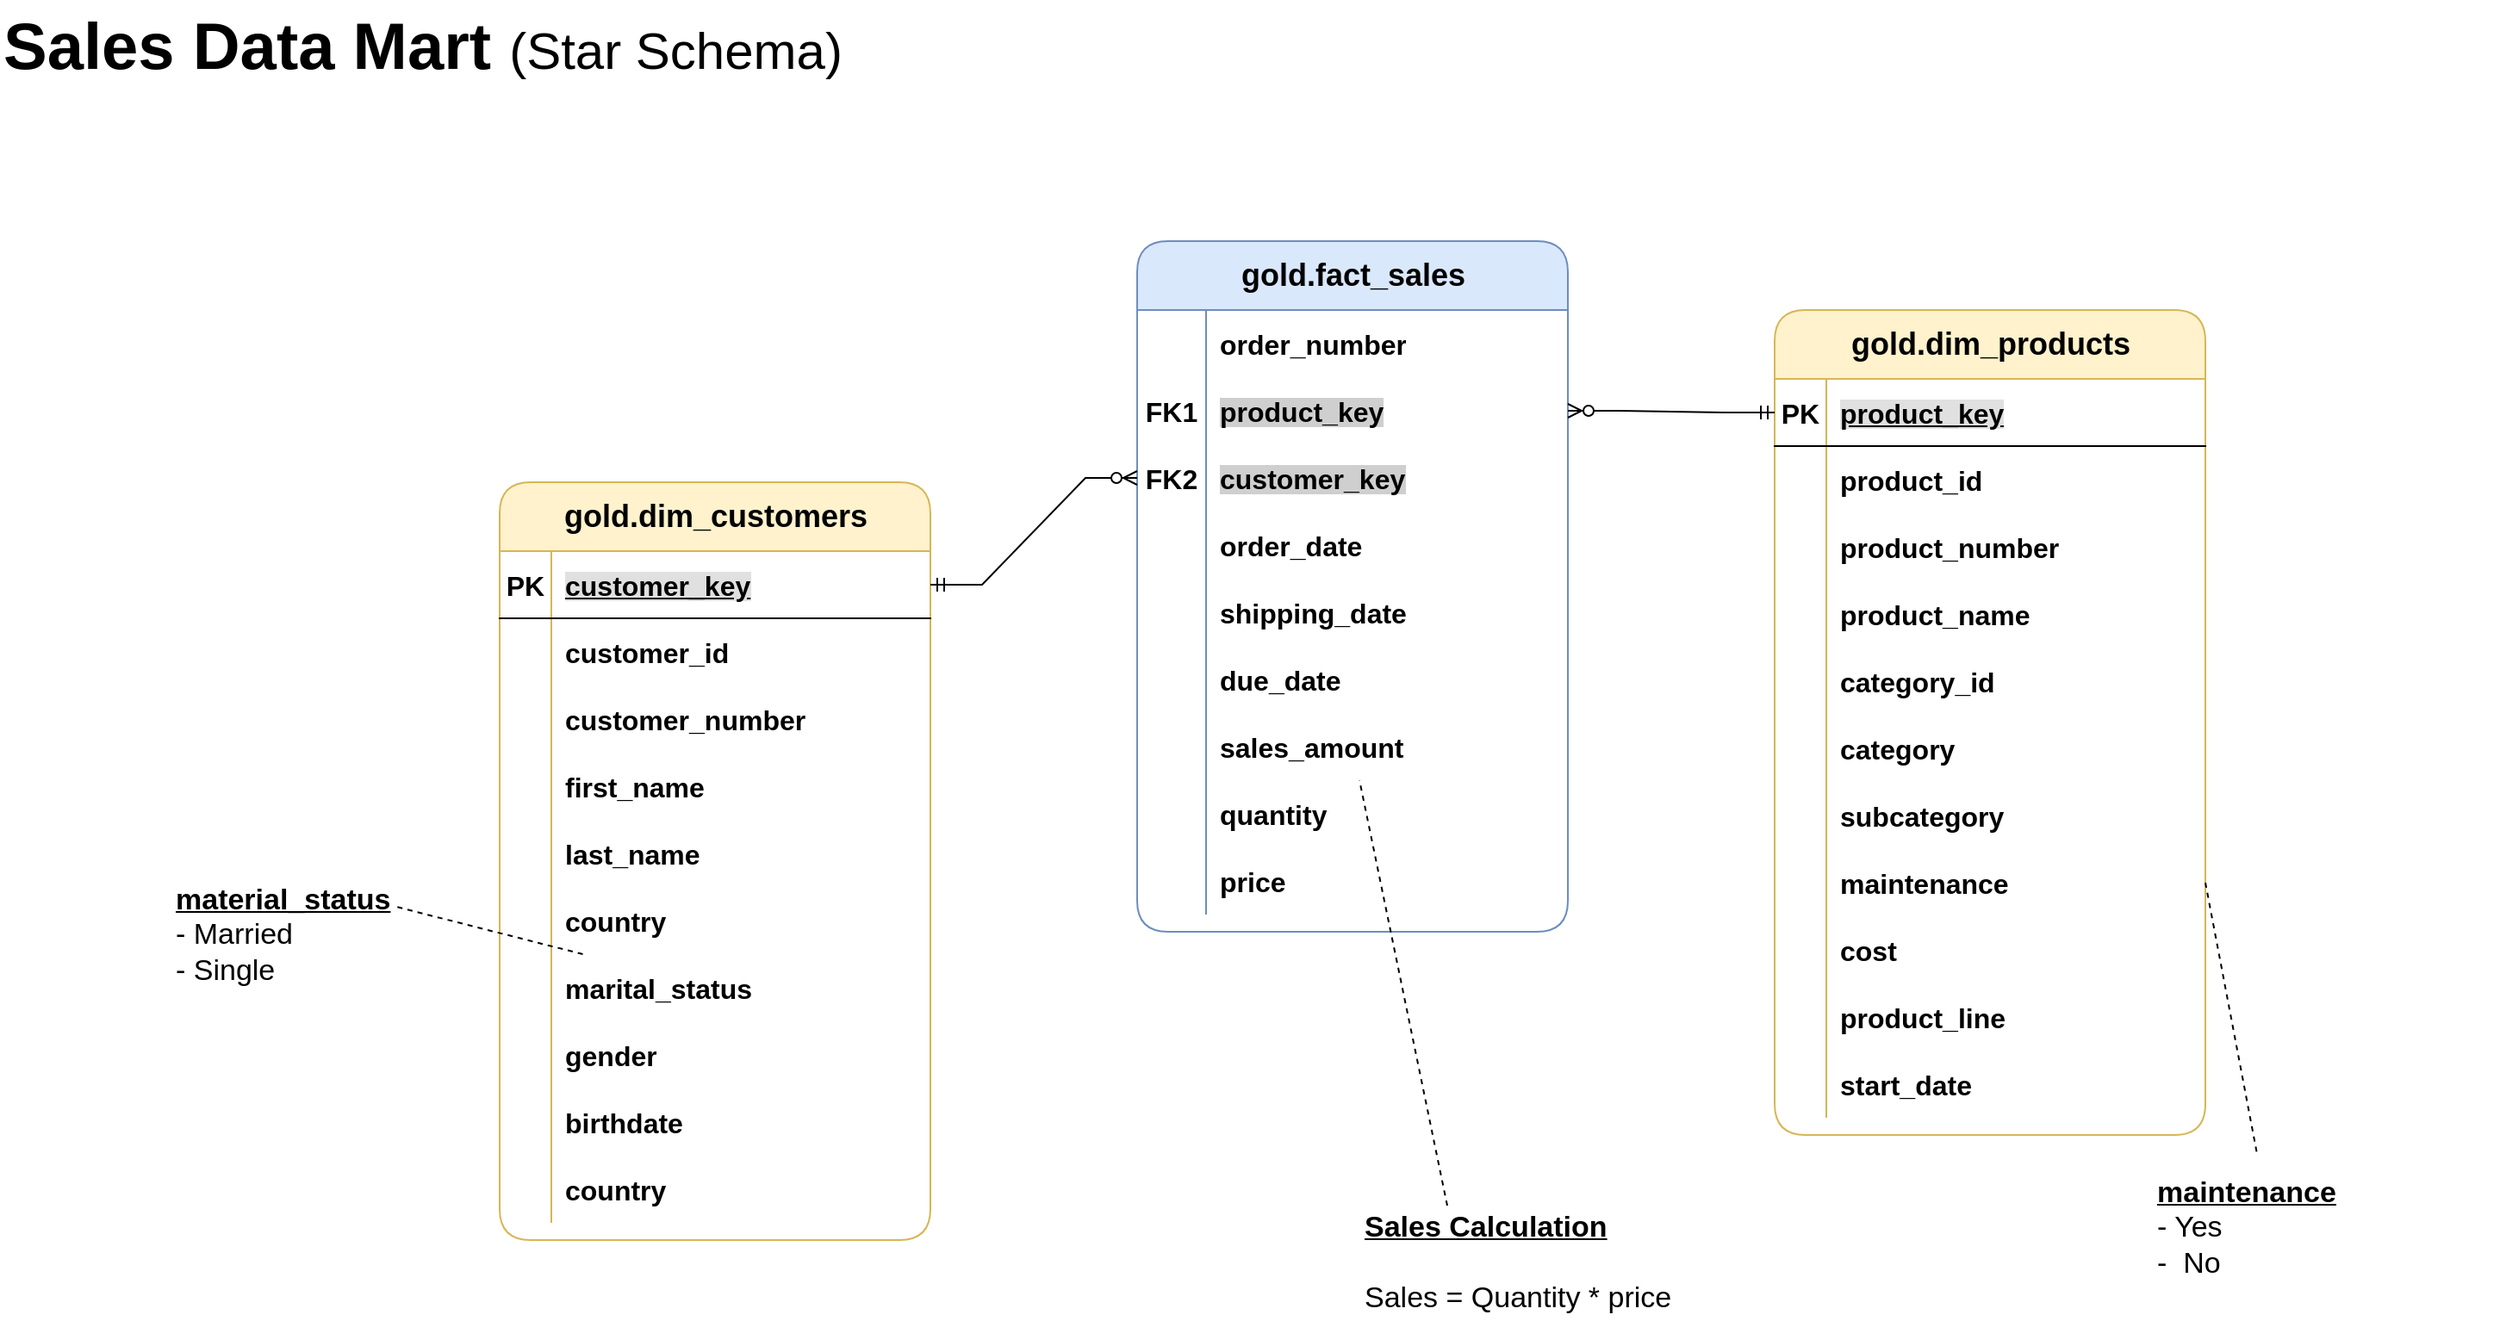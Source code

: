 <mxfile version="26.0.16">
  <diagram name="Sales Data Mart " id="hLIjLHAYCb3o381HsihC">
    <mxGraphModel dx="2049" dy="2394" grid="1" gridSize="10" guides="1" tooltips="1" connect="1" arrows="1" fold="1" page="1" pageScale="1" pageWidth="1920" pageHeight="1200" math="0" shadow="0">
      <root>
        <mxCell id="3UP7FawPSVQ9M-GqKKiO-0" />
        <mxCell id="3UP7FawPSVQ9M-GqKKiO-1" parent="3UP7FawPSVQ9M-GqKKiO-0" />
        <mxCell id="3UP7FawPSVQ9M-GqKKiO-40" value="&lt;font style=&quot;&quot;&gt;&lt;b style=&quot;font-size: 38px;&quot;&gt;Sales Data Mart &lt;/b&gt;&lt;font style=&quot;font-size: 30px;&quot;&gt;(Star Schema)&lt;/font&gt;&lt;br style=&quot;font-size: 38px;&quot;&gt;&lt;/font&gt;" style="text;html=1;strokeColor=none;fillColor=none;align=left;verticalAlign=middle;whiteSpace=wrap;rounded=1;fontSize=38;fontFamily=Helvetica;" parent="3UP7FawPSVQ9M-GqKKiO-1" vertex="1">
          <mxGeometry x="40" y="-1170" width="610" height="54" as="geometry" />
        </mxCell>
        <mxCell id="R6O-aEDRoKmDsrgJR9yp-0" value="&lt;font style=&quot;font-size: 18px;&quot;&gt;gold.dim_customers&lt;/font&gt;" style="shape=table;startSize=40;container=1;collapsible=1;childLayout=tableLayout;fixedRows=1;rowLines=0;fontStyle=1;align=center;resizeLast=1;html=1;rounded=1;fillColor=#fff2cc;strokeColor=#d6b656;" parent="3UP7FawPSVQ9M-GqKKiO-1" vertex="1">
          <mxGeometry x="330" y="-890" width="250" height="440" as="geometry" />
        </mxCell>
        <mxCell id="R6O-aEDRoKmDsrgJR9yp-1" value="" style="shape=tableRow;horizontal=0;startSize=0;swimlaneHead=0;swimlaneBody=0;fillColor=none;collapsible=0;dropTarget=0;points=[[0,0.5],[1,0.5]];portConstraint=eastwest;top=0;left=0;right=0;bottom=1;rounded=1;fontStyle=1;fontSize=16;" parent="R6O-aEDRoKmDsrgJR9yp-0" vertex="1">
          <mxGeometry y="40" width="250" height="39" as="geometry" />
        </mxCell>
        <mxCell id="R6O-aEDRoKmDsrgJR9yp-2" value="PK" style="shape=partialRectangle;connectable=0;fillColor=none;top=0;left=0;bottom=0;right=0;fontStyle=1;overflow=hidden;whiteSpace=wrap;html=1;rounded=1;fontSize=16;" parent="R6O-aEDRoKmDsrgJR9yp-1" vertex="1">
          <mxGeometry width="30" height="39" as="geometry">
            <mxRectangle width="30" height="39" as="alternateBounds" />
          </mxGeometry>
        </mxCell>
        <mxCell id="R6O-aEDRoKmDsrgJR9yp-3" value="&lt;span style=&quot;background-color: rgb(224, 224, 224);&quot;&gt;customer_key&lt;/span&gt;" style="shape=partialRectangle;connectable=0;fillColor=none;top=0;left=0;bottom=0;right=0;align=left;spacingLeft=6;fontStyle=5;overflow=hidden;whiteSpace=wrap;html=1;rounded=1;fontSize=16;" parent="R6O-aEDRoKmDsrgJR9yp-1" vertex="1">
          <mxGeometry x="30" width="220" height="39" as="geometry">
            <mxRectangle width="220" height="39" as="alternateBounds" />
          </mxGeometry>
        </mxCell>
        <mxCell id="R6O-aEDRoKmDsrgJR9yp-4" value="" style="shape=tableRow;horizontal=0;startSize=0;swimlaneHead=0;swimlaneBody=0;fillColor=none;collapsible=0;dropTarget=0;points=[[0,0.5],[1,0.5]];portConstraint=eastwest;top=0;left=0;right=0;bottom=0;rounded=1;fontStyle=1;fontSize=16;" parent="R6O-aEDRoKmDsrgJR9yp-0" vertex="1">
          <mxGeometry y="79" width="250" height="39" as="geometry" />
        </mxCell>
        <mxCell id="R6O-aEDRoKmDsrgJR9yp-5" value="" style="shape=partialRectangle;connectable=0;fillColor=none;top=0;left=0;bottom=0;right=0;editable=1;overflow=hidden;whiteSpace=wrap;html=1;rounded=1;fontStyle=1;fontSize=16;" parent="R6O-aEDRoKmDsrgJR9yp-4" vertex="1">
          <mxGeometry width="30" height="39" as="geometry">
            <mxRectangle width="30" height="39" as="alternateBounds" />
          </mxGeometry>
        </mxCell>
        <mxCell id="R6O-aEDRoKmDsrgJR9yp-6" value="customer_id" style="shape=partialRectangle;connectable=0;fillColor=none;top=0;left=0;bottom=0;right=0;align=left;spacingLeft=6;overflow=hidden;whiteSpace=wrap;html=1;rounded=1;fontStyle=1;fontSize=16;" parent="R6O-aEDRoKmDsrgJR9yp-4" vertex="1">
          <mxGeometry x="30" width="220" height="39" as="geometry">
            <mxRectangle width="220" height="39" as="alternateBounds" />
          </mxGeometry>
        </mxCell>
        <mxCell id="R6O-aEDRoKmDsrgJR9yp-7" value="" style="shape=tableRow;horizontal=0;startSize=0;swimlaneHead=0;swimlaneBody=0;fillColor=none;collapsible=0;dropTarget=0;points=[[0,0.5],[1,0.5]];portConstraint=eastwest;top=0;left=0;right=0;bottom=0;rounded=1;fontStyle=1;fontSize=16;" parent="R6O-aEDRoKmDsrgJR9yp-0" vertex="1">
          <mxGeometry y="118" width="250" height="39" as="geometry" />
        </mxCell>
        <mxCell id="R6O-aEDRoKmDsrgJR9yp-8" value="" style="shape=partialRectangle;connectable=0;fillColor=none;top=0;left=0;bottom=0;right=0;editable=1;overflow=hidden;whiteSpace=wrap;html=1;rounded=1;fontStyle=1;fontSize=16;" parent="R6O-aEDRoKmDsrgJR9yp-7" vertex="1">
          <mxGeometry width="30" height="39" as="geometry">
            <mxRectangle width="30" height="39" as="alternateBounds" />
          </mxGeometry>
        </mxCell>
        <mxCell id="R6O-aEDRoKmDsrgJR9yp-9" value="customer_number" style="shape=partialRectangle;connectable=0;fillColor=none;top=0;left=0;bottom=0;right=0;align=left;spacingLeft=6;overflow=hidden;whiteSpace=wrap;html=1;rounded=1;fontStyle=1;fontSize=16;" parent="R6O-aEDRoKmDsrgJR9yp-7" vertex="1">
          <mxGeometry x="30" width="220" height="39" as="geometry">
            <mxRectangle width="220" height="39" as="alternateBounds" />
          </mxGeometry>
        </mxCell>
        <mxCell id="R6O-aEDRoKmDsrgJR9yp-10" value="" style="shape=tableRow;horizontal=0;startSize=0;swimlaneHead=0;swimlaneBody=0;fillColor=none;collapsible=0;dropTarget=0;points=[[0,0.5],[1,0.5]];portConstraint=eastwest;top=0;left=0;right=0;bottom=0;rounded=1;fontStyle=1;fontSize=16;" parent="R6O-aEDRoKmDsrgJR9yp-0" vertex="1">
          <mxGeometry y="157" width="250" height="39" as="geometry" />
        </mxCell>
        <mxCell id="R6O-aEDRoKmDsrgJR9yp-11" value="" style="shape=partialRectangle;connectable=0;fillColor=none;top=0;left=0;bottom=0;right=0;editable=1;overflow=hidden;whiteSpace=wrap;html=1;rounded=1;fontStyle=1;fontSize=16;" parent="R6O-aEDRoKmDsrgJR9yp-10" vertex="1">
          <mxGeometry width="30" height="39" as="geometry">
            <mxRectangle width="30" height="39" as="alternateBounds" />
          </mxGeometry>
        </mxCell>
        <mxCell id="R6O-aEDRoKmDsrgJR9yp-12" value="first_name" style="shape=partialRectangle;connectable=0;fillColor=none;top=0;left=0;bottom=0;right=0;align=left;spacingLeft=6;overflow=hidden;whiteSpace=wrap;html=1;rounded=1;fontStyle=1;fontSize=16;" parent="R6O-aEDRoKmDsrgJR9yp-10" vertex="1">
          <mxGeometry x="30" width="220" height="39" as="geometry">
            <mxRectangle width="220" height="39" as="alternateBounds" />
          </mxGeometry>
        </mxCell>
        <mxCell id="R6O-aEDRoKmDsrgJR9yp-13" value="" style="shape=tableRow;horizontal=0;startSize=0;swimlaneHead=0;swimlaneBody=0;fillColor=none;collapsible=0;dropTarget=0;points=[[0,0.5],[1,0.5]];portConstraint=eastwest;top=0;left=0;right=0;bottom=0;rounded=1;fontStyle=1;fontSize=16;" parent="R6O-aEDRoKmDsrgJR9yp-0" vertex="1">
          <mxGeometry y="196" width="250" height="39" as="geometry" />
        </mxCell>
        <mxCell id="R6O-aEDRoKmDsrgJR9yp-14" value="" style="shape=partialRectangle;connectable=0;fillColor=none;top=0;left=0;bottom=0;right=0;editable=1;overflow=hidden;whiteSpace=wrap;html=1;rounded=1;fontStyle=1;fontSize=16;" parent="R6O-aEDRoKmDsrgJR9yp-13" vertex="1">
          <mxGeometry width="30" height="39" as="geometry">
            <mxRectangle width="30" height="39" as="alternateBounds" />
          </mxGeometry>
        </mxCell>
        <mxCell id="R6O-aEDRoKmDsrgJR9yp-15" value="last_name" style="shape=partialRectangle;connectable=0;fillColor=none;top=0;left=0;bottom=0;right=0;align=left;spacingLeft=6;overflow=hidden;whiteSpace=wrap;html=1;rounded=1;fontStyle=1;fontSize=16;" parent="R6O-aEDRoKmDsrgJR9yp-13" vertex="1">
          <mxGeometry x="30" width="220" height="39" as="geometry">
            <mxRectangle width="220" height="39" as="alternateBounds" />
          </mxGeometry>
        </mxCell>
        <mxCell id="R6O-aEDRoKmDsrgJR9yp-19" value="" style="shape=tableRow;horizontal=0;startSize=0;swimlaneHead=0;swimlaneBody=0;fillColor=none;collapsible=0;dropTarget=0;points=[[0,0.5],[1,0.5]];portConstraint=eastwest;top=0;left=0;right=0;bottom=0;rounded=1;fontStyle=1;fontSize=16;" parent="R6O-aEDRoKmDsrgJR9yp-0" vertex="1">
          <mxGeometry y="235" width="250" height="39" as="geometry" />
        </mxCell>
        <mxCell id="R6O-aEDRoKmDsrgJR9yp-20" value="" style="shape=partialRectangle;connectable=0;fillColor=none;top=0;left=0;bottom=0;right=0;editable=1;overflow=hidden;whiteSpace=wrap;html=1;rounded=1;fontStyle=1;fontSize=16;" parent="R6O-aEDRoKmDsrgJR9yp-19" vertex="1">
          <mxGeometry width="30" height="39" as="geometry">
            <mxRectangle width="30" height="39" as="alternateBounds" />
          </mxGeometry>
        </mxCell>
        <mxCell id="R6O-aEDRoKmDsrgJR9yp-21" value="country" style="shape=partialRectangle;connectable=0;fillColor=none;top=0;left=0;bottom=0;right=0;align=left;spacingLeft=6;overflow=hidden;whiteSpace=wrap;html=1;rounded=1;fontStyle=1;fontSize=16;" parent="R6O-aEDRoKmDsrgJR9yp-19" vertex="1">
          <mxGeometry x="30" width="220" height="39" as="geometry">
            <mxRectangle width="220" height="39" as="alternateBounds" />
          </mxGeometry>
        </mxCell>
        <mxCell id="R6O-aEDRoKmDsrgJR9yp-22" value="" style="shape=tableRow;horizontal=0;startSize=0;swimlaneHead=0;swimlaneBody=0;fillColor=none;collapsible=0;dropTarget=0;points=[[0,0.5],[1,0.5]];portConstraint=eastwest;top=0;left=0;right=0;bottom=0;rounded=1;fontStyle=1;fontSize=16;" parent="R6O-aEDRoKmDsrgJR9yp-0" vertex="1">
          <mxGeometry y="274" width="250" height="39" as="geometry" />
        </mxCell>
        <mxCell id="R6O-aEDRoKmDsrgJR9yp-23" value="" style="shape=partialRectangle;connectable=0;fillColor=none;top=0;left=0;bottom=0;right=0;editable=1;overflow=hidden;whiteSpace=wrap;html=1;rounded=1;fontStyle=1;fontSize=16;" parent="R6O-aEDRoKmDsrgJR9yp-22" vertex="1">
          <mxGeometry width="30" height="39" as="geometry">
            <mxRectangle width="30" height="39" as="alternateBounds" />
          </mxGeometry>
        </mxCell>
        <mxCell id="R6O-aEDRoKmDsrgJR9yp-24" value="marital_status" style="shape=partialRectangle;connectable=0;fillColor=none;top=0;left=0;bottom=0;right=0;align=left;spacingLeft=6;overflow=hidden;whiteSpace=wrap;html=1;rounded=1;fontStyle=1;fontSize=16;" parent="R6O-aEDRoKmDsrgJR9yp-22" vertex="1">
          <mxGeometry x="30" width="220" height="39" as="geometry">
            <mxRectangle width="220" height="39" as="alternateBounds" />
          </mxGeometry>
        </mxCell>
        <mxCell id="R6O-aEDRoKmDsrgJR9yp-25" value="" style="shape=tableRow;horizontal=0;startSize=0;swimlaneHead=0;swimlaneBody=0;fillColor=none;collapsible=0;dropTarget=0;points=[[0,0.5],[1,0.5]];portConstraint=eastwest;top=0;left=0;right=0;bottom=0;rounded=1;fontStyle=1;fontSize=16;" parent="R6O-aEDRoKmDsrgJR9yp-0" vertex="1">
          <mxGeometry y="313" width="250" height="39" as="geometry" />
        </mxCell>
        <mxCell id="R6O-aEDRoKmDsrgJR9yp-26" value="" style="shape=partialRectangle;connectable=0;fillColor=none;top=0;left=0;bottom=0;right=0;editable=1;overflow=hidden;whiteSpace=wrap;html=1;rounded=1;fontStyle=1;fontSize=16;" parent="R6O-aEDRoKmDsrgJR9yp-25" vertex="1">
          <mxGeometry width="30" height="39" as="geometry">
            <mxRectangle width="30" height="39" as="alternateBounds" />
          </mxGeometry>
        </mxCell>
        <mxCell id="R6O-aEDRoKmDsrgJR9yp-27" value="gender" style="shape=partialRectangle;connectable=0;fillColor=none;top=0;left=0;bottom=0;right=0;align=left;spacingLeft=6;overflow=hidden;whiteSpace=wrap;html=1;rounded=1;fontStyle=1;fontSize=16;" parent="R6O-aEDRoKmDsrgJR9yp-25" vertex="1">
          <mxGeometry x="30" width="220" height="39" as="geometry">
            <mxRectangle width="220" height="39" as="alternateBounds" />
          </mxGeometry>
        </mxCell>
        <mxCell id="R6O-aEDRoKmDsrgJR9yp-28" value="" style="shape=tableRow;horizontal=0;startSize=0;swimlaneHead=0;swimlaneBody=0;fillColor=none;collapsible=0;dropTarget=0;points=[[0,0.5],[1,0.5]];portConstraint=eastwest;top=0;left=0;right=0;bottom=0;rounded=1;fontStyle=1;fontSize=16;" parent="R6O-aEDRoKmDsrgJR9yp-0" vertex="1">
          <mxGeometry y="352" width="250" height="39" as="geometry" />
        </mxCell>
        <mxCell id="R6O-aEDRoKmDsrgJR9yp-29" value="" style="shape=partialRectangle;connectable=0;fillColor=none;top=0;left=0;bottom=0;right=0;editable=1;overflow=hidden;whiteSpace=wrap;html=1;rounded=1;fontStyle=1;fontSize=16;" parent="R6O-aEDRoKmDsrgJR9yp-28" vertex="1">
          <mxGeometry width="30" height="39" as="geometry">
            <mxRectangle width="30" height="39" as="alternateBounds" />
          </mxGeometry>
        </mxCell>
        <mxCell id="R6O-aEDRoKmDsrgJR9yp-30" value="birthdate" style="shape=partialRectangle;connectable=0;fillColor=none;top=0;left=0;bottom=0;right=0;align=left;spacingLeft=6;overflow=hidden;whiteSpace=wrap;html=1;rounded=1;fontStyle=1;fontSize=16;" parent="R6O-aEDRoKmDsrgJR9yp-28" vertex="1">
          <mxGeometry x="30" width="220" height="39" as="geometry">
            <mxRectangle width="220" height="39" as="alternateBounds" />
          </mxGeometry>
        </mxCell>
        <mxCell id="R6O-aEDRoKmDsrgJR9yp-59" value="" style="shape=tableRow;horizontal=0;startSize=0;swimlaneHead=0;swimlaneBody=0;fillColor=none;collapsible=0;dropTarget=0;points=[[0,0.5],[1,0.5]];portConstraint=eastwest;top=0;left=0;right=0;bottom=0;rounded=1;fontStyle=1;fontSize=16;" parent="R6O-aEDRoKmDsrgJR9yp-0" vertex="1">
          <mxGeometry y="391" width="250" height="39" as="geometry" />
        </mxCell>
        <mxCell id="R6O-aEDRoKmDsrgJR9yp-60" value="" style="shape=partialRectangle;connectable=0;fillColor=none;top=0;left=0;bottom=0;right=0;editable=1;overflow=hidden;whiteSpace=wrap;html=1;rounded=1;fontStyle=1;fontSize=16;" parent="R6O-aEDRoKmDsrgJR9yp-59" vertex="1">
          <mxGeometry width="30" height="39" as="geometry">
            <mxRectangle width="30" height="39" as="alternateBounds" />
          </mxGeometry>
        </mxCell>
        <mxCell id="R6O-aEDRoKmDsrgJR9yp-61" value="country" style="shape=partialRectangle;connectable=0;fillColor=none;top=0;left=0;bottom=0;right=0;align=left;spacingLeft=6;overflow=hidden;whiteSpace=wrap;html=1;rounded=1;fontStyle=1;fontSize=16;" parent="R6O-aEDRoKmDsrgJR9yp-59" vertex="1">
          <mxGeometry x="30" width="220" height="39" as="geometry">
            <mxRectangle width="220" height="39" as="alternateBounds" />
          </mxGeometry>
        </mxCell>
        <mxCell id="R6O-aEDRoKmDsrgJR9yp-31" value="&lt;font style=&quot;font-size: 18px;&quot;&gt;gold.dim_products&lt;/font&gt;" style="shape=table;startSize=40;container=1;collapsible=1;childLayout=tableLayout;fixedRows=1;rowLines=0;fontStyle=1;align=center;resizeLast=1;html=1;rounded=1;fillColor=#fff2cc;strokeColor=#d6b656;" parent="3UP7FawPSVQ9M-GqKKiO-1" vertex="1">
          <mxGeometry x="1070" y="-990" width="250" height="479" as="geometry" />
        </mxCell>
        <mxCell id="R6O-aEDRoKmDsrgJR9yp-32" value="" style="shape=tableRow;horizontal=0;startSize=0;swimlaneHead=0;swimlaneBody=0;fillColor=none;collapsible=0;dropTarget=0;points=[[0,0.5],[1,0.5]];portConstraint=eastwest;top=0;left=0;right=0;bottom=1;rounded=1;fontStyle=1;fontSize=16;" parent="R6O-aEDRoKmDsrgJR9yp-31" vertex="1">
          <mxGeometry y="40" width="250" height="39" as="geometry" />
        </mxCell>
        <mxCell id="R6O-aEDRoKmDsrgJR9yp-33" value="PK" style="shape=partialRectangle;connectable=0;fillColor=none;top=0;left=0;bottom=0;right=0;fontStyle=1;overflow=hidden;whiteSpace=wrap;html=1;rounded=1;fontSize=16;" parent="R6O-aEDRoKmDsrgJR9yp-32" vertex="1">
          <mxGeometry width="30" height="39" as="geometry">
            <mxRectangle width="30" height="39" as="alternateBounds" />
          </mxGeometry>
        </mxCell>
        <mxCell id="R6O-aEDRoKmDsrgJR9yp-34" value="&lt;span style=&quot;background-color: rgb(224, 224, 224);&quot;&gt;product_key&lt;/span&gt;" style="shape=partialRectangle;connectable=0;fillColor=none;top=0;left=0;bottom=0;right=0;align=left;spacingLeft=6;fontStyle=5;overflow=hidden;whiteSpace=wrap;html=1;rounded=1;fontSize=16;" parent="R6O-aEDRoKmDsrgJR9yp-32" vertex="1">
          <mxGeometry x="30" width="220" height="39" as="geometry">
            <mxRectangle width="220" height="39" as="alternateBounds" />
          </mxGeometry>
        </mxCell>
        <mxCell id="R6O-aEDRoKmDsrgJR9yp-35" value="" style="shape=tableRow;horizontal=0;startSize=0;swimlaneHead=0;swimlaneBody=0;fillColor=none;collapsible=0;dropTarget=0;points=[[0,0.5],[1,0.5]];portConstraint=eastwest;top=0;left=0;right=0;bottom=0;rounded=1;fontStyle=1;fontSize=16;" parent="R6O-aEDRoKmDsrgJR9yp-31" vertex="1">
          <mxGeometry y="79" width="250" height="39" as="geometry" />
        </mxCell>
        <mxCell id="R6O-aEDRoKmDsrgJR9yp-36" value="" style="shape=partialRectangle;connectable=0;fillColor=none;top=0;left=0;bottom=0;right=0;editable=1;overflow=hidden;whiteSpace=wrap;html=1;rounded=1;fontStyle=1;fontSize=16;" parent="R6O-aEDRoKmDsrgJR9yp-35" vertex="1">
          <mxGeometry width="30" height="39" as="geometry">
            <mxRectangle width="30" height="39" as="alternateBounds" />
          </mxGeometry>
        </mxCell>
        <mxCell id="R6O-aEDRoKmDsrgJR9yp-37" value="product_id" style="shape=partialRectangle;connectable=0;fillColor=none;top=0;left=0;bottom=0;right=0;align=left;spacingLeft=6;overflow=hidden;whiteSpace=wrap;html=1;rounded=1;fontStyle=1;fontSize=16;" parent="R6O-aEDRoKmDsrgJR9yp-35" vertex="1">
          <mxGeometry x="30" width="220" height="39" as="geometry">
            <mxRectangle width="220" height="39" as="alternateBounds" />
          </mxGeometry>
        </mxCell>
        <mxCell id="R6O-aEDRoKmDsrgJR9yp-38" value="" style="shape=tableRow;horizontal=0;startSize=0;swimlaneHead=0;swimlaneBody=0;fillColor=none;collapsible=0;dropTarget=0;points=[[0,0.5],[1,0.5]];portConstraint=eastwest;top=0;left=0;right=0;bottom=0;rounded=1;fontStyle=1;fontSize=16;" parent="R6O-aEDRoKmDsrgJR9yp-31" vertex="1">
          <mxGeometry y="118" width="250" height="39" as="geometry" />
        </mxCell>
        <mxCell id="R6O-aEDRoKmDsrgJR9yp-39" value="" style="shape=partialRectangle;connectable=0;fillColor=none;top=0;left=0;bottom=0;right=0;editable=1;overflow=hidden;whiteSpace=wrap;html=1;rounded=1;fontStyle=1;fontSize=16;" parent="R6O-aEDRoKmDsrgJR9yp-38" vertex="1">
          <mxGeometry width="30" height="39" as="geometry">
            <mxRectangle width="30" height="39" as="alternateBounds" />
          </mxGeometry>
        </mxCell>
        <mxCell id="R6O-aEDRoKmDsrgJR9yp-40" value="product_number" style="shape=partialRectangle;connectable=0;fillColor=none;top=0;left=0;bottom=0;right=0;align=left;spacingLeft=6;overflow=hidden;whiteSpace=wrap;html=1;rounded=1;fontStyle=1;fontSize=16;" parent="R6O-aEDRoKmDsrgJR9yp-38" vertex="1">
          <mxGeometry x="30" width="220" height="39" as="geometry">
            <mxRectangle width="220" height="39" as="alternateBounds" />
          </mxGeometry>
        </mxCell>
        <mxCell id="R6O-aEDRoKmDsrgJR9yp-41" value="" style="shape=tableRow;horizontal=0;startSize=0;swimlaneHead=0;swimlaneBody=0;fillColor=none;collapsible=0;dropTarget=0;points=[[0,0.5],[1,0.5]];portConstraint=eastwest;top=0;left=0;right=0;bottom=0;rounded=1;fontStyle=1;fontSize=16;" parent="R6O-aEDRoKmDsrgJR9yp-31" vertex="1">
          <mxGeometry y="157" width="250" height="39" as="geometry" />
        </mxCell>
        <mxCell id="R6O-aEDRoKmDsrgJR9yp-42" value="" style="shape=partialRectangle;connectable=0;fillColor=none;top=0;left=0;bottom=0;right=0;editable=1;overflow=hidden;whiteSpace=wrap;html=1;rounded=1;fontStyle=1;fontSize=16;" parent="R6O-aEDRoKmDsrgJR9yp-41" vertex="1">
          <mxGeometry width="30" height="39" as="geometry">
            <mxRectangle width="30" height="39" as="alternateBounds" />
          </mxGeometry>
        </mxCell>
        <mxCell id="R6O-aEDRoKmDsrgJR9yp-43" value="product_name" style="shape=partialRectangle;connectable=0;fillColor=none;top=0;left=0;bottom=0;right=0;align=left;spacingLeft=6;overflow=hidden;whiteSpace=wrap;html=1;rounded=1;fontStyle=1;fontSize=16;" parent="R6O-aEDRoKmDsrgJR9yp-41" vertex="1">
          <mxGeometry x="30" width="220" height="39" as="geometry">
            <mxRectangle width="220" height="39" as="alternateBounds" />
          </mxGeometry>
        </mxCell>
        <mxCell id="R6O-aEDRoKmDsrgJR9yp-62" value="" style="shape=tableRow;horizontal=0;startSize=0;swimlaneHead=0;swimlaneBody=0;fillColor=none;collapsible=0;dropTarget=0;points=[[0,0.5],[1,0.5]];portConstraint=eastwest;top=0;left=0;right=0;bottom=0;rounded=1;fontStyle=1;fontSize=16;" parent="R6O-aEDRoKmDsrgJR9yp-31" vertex="1">
          <mxGeometry y="196" width="250" height="39" as="geometry" />
        </mxCell>
        <mxCell id="R6O-aEDRoKmDsrgJR9yp-63" value="" style="shape=partialRectangle;connectable=0;fillColor=none;top=0;left=0;bottom=0;right=0;editable=1;overflow=hidden;whiteSpace=wrap;html=1;rounded=1;fontStyle=1;fontSize=16;" parent="R6O-aEDRoKmDsrgJR9yp-62" vertex="1">
          <mxGeometry width="30" height="39" as="geometry">
            <mxRectangle width="30" height="39" as="alternateBounds" />
          </mxGeometry>
        </mxCell>
        <mxCell id="R6O-aEDRoKmDsrgJR9yp-64" value="category_id" style="shape=partialRectangle;connectable=0;fillColor=none;top=0;left=0;bottom=0;right=0;align=left;spacingLeft=6;overflow=hidden;whiteSpace=wrap;html=1;rounded=1;fontStyle=1;fontSize=16;" parent="R6O-aEDRoKmDsrgJR9yp-62" vertex="1">
          <mxGeometry x="30" width="220" height="39" as="geometry">
            <mxRectangle width="220" height="39" as="alternateBounds" />
          </mxGeometry>
        </mxCell>
        <mxCell id="R6O-aEDRoKmDsrgJR9yp-44" value="" style="shape=tableRow;horizontal=0;startSize=0;swimlaneHead=0;swimlaneBody=0;fillColor=none;collapsible=0;dropTarget=0;points=[[0,0.5],[1,0.5]];portConstraint=eastwest;top=0;left=0;right=0;bottom=0;rounded=1;fontStyle=1;fontSize=16;" parent="R6O-aEDRoKmDsrgJR9yp-31" vertex="1">
          <mxGeometry y="235" width="250" height="39" as="geometry" />
        </mxCell>
        <mxCell id="R6O-aEDRoKmDsrgJR9yp-45" value="" style="shape=partialRectangle;connectable=0;fillColor=none;top=0;left=0;bottom=0;right=0;editable=1;overflow=hidden;whiteSpace=wrap;html=1;rounded=1;fontStyle=1;fontSize=16;" parent="R6O-aEDRoKmDsrgJR9yp-44" vertex="1">
          <mxGeometry width="30" height="39" as="geometry">
            <mxRectangle width="30" height="39" as="alternateBounds" />
          </mxGeometry>
        </mxCell>
        <mxCell id="R6O-aEDRoKmDsrgJR9yp-46" value="category" style="shape=partialRectangle;connectable=0;fillColor=none;top=0;left=0;bottom=0;right=0;align=left;spacingLeft=6;overflow=hidden;whiteSpace=wrap;html=1;rounded=1;fontStyle=1;fontSize=16;" parent="R6O-aEDRoKmDsrgJR9yp-44" vertex="1">
          <mxGeometry x="30" width="220" height="39" as="geometry">
            <mxRectangle width="220" height="39" as="alternateBounds" />
          </mxGeometry>
        </mxCell>
        <mxCell id="R6O-aEDRoKmDsrgJR9yp-47" value="" style="shape=tableRow;horizontal=0;startSize=0;swimlaneHead=0;swimlaneBody=0;fillColor=none;collapsible=0;dropTarget=0;points=[[0,0.5],[1,0.5]];portConstraint=eastwest;top=0;left=0;right=0;bottom=0;rounded=1;fontStyle=1;fontSize=16;" parent="R6O-aEDRoKmDsrgJR9yp-31" vertex="1">
          <mxGeometry y="274" width="250" height="39" as="geometry" />
        </mxCell>
        <mxCell id="R6O-aEDRoKmDsrgJR9yp-48" value="" style="shape=partialRectangle;connectable=0;fillColor=none;top=0;left=0;bottom=0;right=0;editable=1;overflow=hidden;whiteSpace=wrap;html=1;rounded=1;fontStyle=1;fontSize=16;" parent="R6O-aEDRoKmDsrgJR9yp-47" vertex="1">
          <mxGeometry width="30" height="39" as="geometry">
            <mxRectangle width="30" height="39" as="alternateBounds" />
          </mxGeometry>
        </mxCell>
        <mxCell id="R6O-aEDRoKmDsrgJR9yp-49" value="subcategory" style="shape=partialRectangle;connectable=0;fillColor=none;top=0;left=0;bottom=0;right=0;align=left;spacingLeft=6;overflow=hidden;whiteSpace=wrap;html=1;rounded=1;fontStyle=1;fontSize=16;" parent="R6O-aEDRoKmDsrgJR9yp-47" vertex="1">
          <mxGeometry x="30" width="220" height="39" as="geometry">
            <mxRectangle width="220" height="39" as="alternateBounds" />
          </mxGeometry>
        </mxCell>
        <mxCell id="R6O-aEDRoKmDsrgJR9yp-50" value="" style="shape=tableRow;horizontal=0;startSize=0;swimlaneHead=0;swimlaneBody=0;fillColor=none;collapsible=0;dropTarget=0;points=[[0,0.5],[1,0.5]];portConstraint=eastwest;top=0;left=0;right=0;bottom=0;rounded=1;fontStyle=1;fontSize=16;" parent="R6O-aEDRoKmDsrgJR9yp-31" vertex="1">
          <mxGeometry y="313" width="250" height="39" as="geometry" />
        </mxCell>
        <mxCell id="R6O-aEDRoKmDsrgJR9yp-51" value="" style="shape=partialRectangle;connectable=0;fillColor=none;top=0;left=0;bottom=0;right=0;editable=1;overflow=hidden;whiteSpace=wrap;html=1;rounded=1;fontStyle=1;fontSize=16;" parent="R6O-aEDRoKmDsrgJR9yp-50" vertex="1">
          <mxGeometry width="30" height="39" as="geometry">
            <mxRectangle width="30" height="39" as="alternateBounds" />
          </mxGeometry>
        </mxCell>
        <mxCell id="R6O-aEDRoKmDsrgJR9yp-52" value="maintenance" style="shape=partialRectangle;connectable=0;fillColor=none;top=0;left=0;bottom=0;right=0;align=left;spacingLeft=6;overflow=hidden;whiteSpace=wrap;html=1;rounded=1;fontStyle=1;fontSize=16;" parent="R6O-aEDRoKmDsrgJR9yp-50" vertex="1">
          <mxGeometry x="30" width="220" height="39" as="geometry">
            <mxRectangle width="220" height="39" as="alternateBounds" />
          </mxGeometry>
        </mxCell>
        <mxCell id="R6O-aEDRoKmDsrgJR9yp-53" value="" style="shape=tableRow;horizontal=0;startSize=0;swimlaneHead=0;swimlaneBody=0;fillColor=none;collapsible=0;dropTarget=0;points=[[0,0.5],[1,0.5]];portConstraint=eastwest;top=0;left=0;right=0;bottom=0;rounded=1;fontStyle=1;fontSize=16;" parent="R6O-aEDRoKmDsrgJR9yp-31" vertex="1">
          <mxGeometry y="352" width="250" height="39" as="geometry" />
        </mxCell>
        <mxCell id="R6O-aEDRoKmDsrgJR9yp-54" value="" style="shape=partialRectangle;connectable=0;fillColor=none;top=0;left=0;bottom=0;right=0;editable=1;overflow=hidden;whiteSpace=wrap;html=1;rounded=1;fontStyle=1;fontSize=16;" parent="R6O-aEDRoKmDsrgJR9yp-53" vertex="1">
          <mxGeometry width="30" height="39" as="geometry">
            <mxRectangle width="30" height="39" as="alternateBounds" />
          </mxGeometry>
        </mxCell>
        <mxCell id="R6O-aEDRoKmDsrgJR9yp-55" value="cost" style="shape=partialRectangle;connectable=0;fillColor=none;top=0;left=0;bottom=0;right=0;align=left;spacingLeft=6;overflow=hidden;whiteSpace=wrap;html=1;rounded=1;fontStyle=1;fontSize=16;" parent="R6O-aEDRoKmDsrgJR9yp-53" vertex="1">
          <mxGeometry x="30" width="220" height="39" as="geometry">
            <mxRectangle width="220" height="39" as="alternateBounds" />
          </mxGeometry>
        </mxCell>
        <mxCell id="R6O-aEDRoKmDsrgJR9yp-56" value="" style="shape=tableRow;horizontal=0;startSize=0;swimlaneHead=0;swimlaneBody=0;fillColor=none;collapsible=0;dropTarget=0;points=[[0,0.5],[1,0.5]];portConstraint=eastwest;top=0;left=0;right=0;bottom=0;rounded=1;fontStyle=1;fontSize=16;" parent="R6O-aEDRoKmDsrgJR9yp-31" vertex="1">
          <mxGeometry y="391" width="250" height="39" as="geometry" />
        </mxCell>
        <mxCell id="R6O-aEDRoKmDsrgJR9yp-57" value="" style="shape=partialRectangle;connectable=0;fillColor=none;top=0;left=0;bottom=0;right=0;editable=1;overflow=hidden;whiteSpace=wrap;html=1;rounded=1;fontStyle=1;fontSize=16;" parent="R6O-aEDRoKmDsrgJR9yp-56" vertex="1">
          <mxGeometry width="30" height="39" as="geometry">
            <mxRectangle width="30" height="39" as="alternateBounds" />
          </mxGeometry>
        </mxCell>
        <mxCell id="R6O-aEDRoKmDsrgJR9yp-58" value="product_line" style="shape=partialRectangle;connectable=0;fillColor=none;top=0;left=0;bottom=0;right=0;align=left;spacingLeft=6;overflow=hidden;whiteSpace=wrap;html=1;rounded=1;fontStyle=1;fontSize=16;" parent="R6O-aEDRoKmDsrgJR9yp-56" vertex="1">
          <mxGeometry x="30" width="220" height="39" as="geometry">
            <mxRectangle width="220" height="39" as="alternateBounds" />
          </mxGeometry>
        </mxCell>
        <mxCell id="R6O-aEDRoKmDsrgJR9yp-65" value="" style="shape=tableRow;horizontal=0;startSize=0;swimlaneHead=0;swimlaneBody=0;fillColor=none;collapsible=0;dropTarget=0;points=[[0,0.5],[1,0.5]];portConstraint=eastwest;top=0;left=0;right=0;bottom=0;rounded=1;fontStyle=1;fontSize=16;" parent="R6O-aEDRoKmDsrgJR9yp-31" vertex="1">
          <mxGeometry y="430" width="250" height="39" as="geometry" />
        </mxCell>
        <mxCell id="R6O-aEDRoKmDsrgJR9yp-66" value="" style="shape=partialRectangle;connectable=0;fillColor=none;top=0;left=0;bottom=0;right=0;editable=1;overflow=hidden;whiteSpace=wrap;html=1;rounded=1;fontStyle=1;fontSize=16;" parent="R6O-aEDRoKmDsrgJR9yp-65" vertex="1">
          <mxGeometry width="30" height="39" as="geometry">
            <mxRectangle width="30" height="39" as="alternateBounds" />
          </mxGeometry>
        </mxCell>
        <mxCell id="R6O-aEDRoKmDsrgJR9yp-67" value="start_date" style="shape=partialRectangle;connectable=0;fillColor=none;top=0;left=0;bottom=0;right=0;align=left;spacingLeft=6;overflow=hidden;whiteSpace=wrap;html=1;rounded=1;fontStyle=1;fontSize=16;" parent="R6O-aEDRoKmDsrgJR9yp-65" vertex="1">
          <mxGeometry x="30" width="220" height="39" as="geometry">
            <mxRectangle width="220" height="39" as="alternateBounds" />
          </mxGeometry>
        </mxCell>
        <mxCell id="R6O-aEDRoKmDsrgJR9yp-68" value="&lt;font style=&quot;font-size: 18px;&quot;&gt;gold.fact_sales&lt;/font&gt;" style="shape=table;startSize=40;container=1;collapsible=1;childLayout=tableLayout;fixedRows=1;rowLines=0;fontStyle=1;align=center;resizeLast=1;html=1;rounded=1;fillColor=#dae8fc;strokeColor=#6c8ebf;" parent="3UP7FawPSVQ9M-GqKKiO-1" vertex="1">
          <mxGeometry x="700" y="-1030" width="250" height="401" as="geometry" />
        </mxCell>
        <mxCell id="R6O-aEDRoKmDsrgJR9yp-72" value="" style="shape=tableRow;horizontal=0;startSize=0;swimlaneHead=0;swimlaneBody=0;fillColor=none;collapsible=0;dropTarget=0;points=[[0,0.5],[1,0.5]];portConstraint=eastwest;top=0;left=0;right=0;bottom=0;rounded=1;fontStyle=1;fontSize=16;" parent="R6O-aEDRoKmDsrgJR9yp-68" vertex="1">
          <mxGeometry y="40" width="250" height="39" as="geometry" />
        </mxCell>
        <mxCell id="R6O-aEDRoKmDsrgJR9yp-73" value="" style="shape=partialRectangle;connectable=0;fillColor=none;top=0;left=0;bottom=0;right=0;editable=1;overflow=hidden;whiteSpace=wrap;html=1;rounded=1;fontStyle=1;fontSize=16;" parent="R6O-aEDRoKmDsrgJR9yp-72" vertex="1">
          <mxGeometry width="40" height="39" as="geometry">
            <mxRectangle width="40" height="39" as="alternateBounds" />
          </mxGeometry>
        </mxCell>
        <mxCell id="R6O-aEDRoKmDsrgJR9yp-74" value="order_number" style="shape=partialRectangle;connectable=0;fillColor=none;top=0;left=0;bottom=0;right=0;align=left;spacingLeft=6;overflow=hidden;whiteSpace=wrap;html=1;rounded=1;fontStyle=1;fontSize=16;" parent="R6O-aEDRoKmDsrgJR9yp-72" vertex="1">
          <mxGeometry x="40" width="210" height="39" as="geometry">
            <mxRectangle width="210" height="39" as="alternateBounds" />
          </mxGeometry>
        </mxCell>
        <mxCell id="R6O-aEDRoKmDsrgJR9yp-75" value="" style="shape=tableRow;horizontal=0;startSize=0;swimlaneHead=0;swimlaneBody=0;fillColor=none;collapsible=0;dropTarget=0;points=[[0,0.5],[1,0.5]];portConstraint=eastwest;top=0;left=0;right=0;bottom=0;rounded=1;fontStyle=1;fontSize=16;" parent="R6O-aEDRoKmDsrgJR9yp-68" vertex="1">
          <mxGeometry y="79" width="250" height="39" as="geometry" />
        </mxCell>
        <mxCell id="R6O-aEDRoKmDsrgJR9yp-76" value="FK1" style="shape=partialRectangle;connectable=0;fillColor=none;top=0;left=0;bottom=0;right=0;editable=1;overflow=hidden;whiteSpace=wrap;html=1;rounded=1;fontStyle=1;fontSize=16;" parent="R6O-aEDRoKmDsrgJR9yp-75" vertex="1">
          <mxGeometry width="40" height="39" as="geometry">
            <mxRectangle width="40" height="39" as="alternateBounds" />
          </mxGeometry>
        </mxCell>
        <mxCell id="R6O-aEDRoKmDsrgJR9yp-77" value="&lt;span style=&quot;background-color: rgb(207, 207, 207);&quot;&gt;product_key&lt;/span&gt;" style="shape=partialRectangle;connectable=0;fillColor=none;top=0;left=0;bottom=0;right=0;align=left;spacingLeft=6;overflow=hidden;whiteSpace=wrap;html=1;rounded=1;fontStyle=1;fontSize=16;" parent="R6O-aEDRoKmDsrgJR9yp-75" vertex="1">
          <mxGeometry x="40" width="210" height="39" as="geometry">
            <mxRectangle width="210" height="39" as="alternateBounds" />
          </mxGeometry>
        </mxCell>
        <mxCell id="R6O-aEDRoKmDsrgJR9yp-78" value="" style="shape=tableRow;horizontal=0;startSize=0;swimlaneHead=0;swimlaneBody=0;fillColor=none;collapsible=0;dropTarget=0;points=[[0,0.5],[1,0.5]];portConstraint=eastwest;top=0;left=0;right=0;bottom=0;rounded=1;fontStyle=1;fontSize=16;" parent="R6O-aEDRoKmDsrgJR9yp-68" vertex="1">
          <mxGeometry y="118" width="250" height="39" as="geometry" />
        </mxCell>
        <mxCell id="R6O-aEDRoKmDsrgJR9yp-79" value="FK2" style="shape=partialRectangle;connectable=0;fillColor=none;top=0;left=0;bottom=0;right=0;editable=1;overflow=hidden;whiteSpace=wrap;html=1;rounded=1;fontStyle=1;fontSize=16;" parent="R6O-aEDRoKmDsrgJR9yp-78" vertex="1">
          <mxGeometry width="40" height="39" as="geometry">
            <mxRectangle width="40" height="39" as="alternateBounds" />
          </mxGeometry>
        </mxCell>
        <mxCell id="R6O-aEDRoKmDsrgJR9yp-80" value="&lt;span style=&quot;background-color: rgb(207, 207, 207);&quot;&gt;customer_key&lt;/span&gt;" style="shape=partialRectangle;connectable=0;fillColor=none;top=0;left=0;bottom=0;right=0;align=left;spacingLeft=6;overflow=hidden;whiteSpace=wrap;html=1;rounded=1;fontStyle=1;fontSize=16;" parent="R6O-aEDRoKmDsrgJR9yp-78" vertex="1">
          <mxGeometry x="40" width="210" height="39" as="geometry">
            <mxRectangle width="210" height="39" as="alternateBounds" />
          </mxGeometry>
        </mxCell>
        <mxCell id="R6O-aEDRoKmDsrgJR9yp-81" value="" style="shape=tableRow;horizontal=0;startSize=0;swimlaneHead=0;swimlaneBody=0;fillColor=none;collapsible=0;dropTarget=0;points=[[0,0.5],[1,0.5]];portConstraint=eastwest;top=0;left=0;right=0;bottom=0;rounded=1;fontStyle=1;fontSize=16;" parent="R6O-aEDRoKmDsrgJR9yp-68" vertex="1">
          <mxGeometry y="157" width="250" height="39" as="geometry" />
        </mxCell>
        <mxCell id="R6O-aEDRoKmDsrgJR9yp-82" value="" style="shape=partialRectangle;connectable=0;fillColor=none;top=0;left=0;bottom=0;right=0;editable=1;overflow=hidden;whiteSpace=wrap;html=1;rounded=1;fontStyle=1;fontSize=16;" parent="R6O-aEDRoKmDsrgJR9yp-81" vertex="1">
          <mxGeometry width="40" height="39" as="geometry">
            <mxRectangle width="40" height="39" as="alternateBounds" />
          </mxGeometry>
        </mxCell>
        <mxCell id="R6O-aEDRoKmDsrgJR9yp-83" value="order_date" style="shape=partialRectangle;connectable=0;fillColor=none;top=0;left=0;bottom=0;right=0;align=left;spacingLeft=6;overflow=hidden;whiteSpace=wrap;html=1;rounded=1;fontStyle=1;fontSize=16;" parent="R6O-aEDRoKmDsrgJR9yp-81" vertex="1">
          <mxGeometry x="40" width="210" height="39" as="geometry">
            <mxRectangle width="210" height="39" as="alternateBounds" />
          </mxGeometry>
        </mxCell>
        <mxCell id="R6O-aEDRoKmDsrgJR9yp-84" value="" style="shape=tableRow;horizontal=0;startSize=0;swimlaneHead=0;swimlaneBody=0;fillColor=none;collapsible=0;dropTarget=0;points=[[0,0.5],[1,0.5]];portConstraint=eastwest;top=0;left=0;right=0;bottom=0;rounded=1;fontStyle=1;fontSize=16;" parent="R6O-aEDRoKmDsrgJR9yp-68" vertex="1">
          <mxGeometry y="196" width="250" height="39" as="geometry" />
        </mxCell>
        <mxCell id="R6O-aEDRoKmDsrgJR9yp-85" value="" style="shape=partialRectangle;connectable=0;fillColor=none;top=0;left=0;bottom=0;right=0;editable=1;overflow=hidden;whiteSpace=wrap;html=1;rounded=1;fontStyle=1;fontSize=16;" parent="R6O-aEDRoKmDsrgJR9yp-84" vertex="1">
          <mxGeometry width="40" height="39" as="geometry">
            <mxRectangle width="40" height="39" as="alternateBounds" />
          </mxGeometry>
        </mxCell>
        <mxCell id="R6O-aEDRoKmDsrgJR9yp-86" value="shipping_date" style="shape=partialRectangle;connectable=0;fillColor=none;top=0;left=0;bottom=0;right=0;align=left;spacingLeft=6;overflow=hidden;whiteSpace=wrap;html=1;rounded=1;fontStyle=1;fontSize=16;" parent="R6O-aEDRoKmDsrgJR9yp-84" vertex="1">
          <mxGeometry x="40" width="210" height="39" as="geometry">
            <mxRectangle width="210" height="39" as="alternateBounds" />
          </mxGeometry>
        </mxCell>
        <mxCell id="R6O-aEDRoKmDsrgJR9yp-87" value="" style="shape=tableRow;horizontal=0;startSize=0;swimlaneHead=0;swimlaneBody=0;fillColor=none;collapsible=0;dropTarget=0;points=[[0,0.5],[1,0.5]];portConstraint=eastwest;top=0;left=0;right=0;bottom=0;rounded=1;fontStyle=1;fontSize=16;" parent="R6O-aEDRoKmDsrgJR9yp-68" vertex="1">
          <mxGeometry y="235" width="250" height="39" as="geometry" />
        </mxCell>
        <mxCell id="R6O-aEDRoKmDsrgJR9yp-88" value="" style="shape=partialRectangle;connectable=0;fillColor=none;top=0;left=0;bottom=0;right=0;editable=1;overflow=hidden;whiteSpace=wrap;html=1;rounded=1;fontStyle=1;fontSize=16;" parent="R6O-aEDRoKmDsrgJR9yp-87" vertex="1">
          <mxGeometry width="40" height="39" as="geometry">
            <mxRectangle width="40" height="39" as="alternateBounds" />
          </mxGeometry>
        </mxCell>
        <mxCell id="R6O-aEDRoKmDsrgJR9yp-89" value="due_date" style="shape=partialRectangle;connectable=0;fillColor=none;top=0;left=0;bottom=0;right=0;align=left;spacingLeft=6;overflow=hidden;whiteSpace=wrap;html=1;rounded=1;fontStyle=1;fontSize=16;" parent="R6O-aEDRoKmDsrgJR9yp-87" vertex="1">
          <mxGeometry x="40" width="210" height="39" as="geometry">
            <mxRectangle width="210" height="39" as="alternateBounds" />
          </mxGeometry>
        </mxCell>
        <mxCell id="R6O-aEDRoKmDsrgJR9yp-90" value="" style="shape=tableRow;horizontal=0;startSize=0;swimlaneHead=0;swimlaneBody=0;fillColor=none;collapsible=0;dropTarget=0;points=[[0,0.5],[1,0.5]];portConstraint=eastwest;top=0;left=0;right=0;bottom=0;rounded=1;fontStyle=1;fontSize=16;" parent="R6O-aEDRoKmDsrgJR9yp-68" vertex="1">
          <mxGeometry y="274" width="250" height="39" as="geometry" />
        </mxCell>
        <mxCell id="R6O-aEDRoKmDsrgJR9yp-91" value="" style="shape=partialRectangle;connectable=0;fillColor=none;top=0;left=0;bottom=0;right=0;editable=1;overflow=hidden;whiteSpace=wrap;html=1;rounded=1;fontStyle=1;fontSize=16;" parent="R6O-aEDRoKmDsrgJR9yp-90" vertex="1">
          <mxGeometry width="40" height="39" as="geometry">
            <mxRectangle width="40" height="39" as="alternateBounds" />
          </mxGeometry>
        </mxCell>
        <mxCell id="R6O-aEDRoKmDsrgJR9yp-92" value="sales_amount" style="shape=partialRectangle;connectable=0;fillColor=none;top=0;left=0;bottom=0;right=0;align=left;spacingLeft=6;overflow=hidden;whiteSpace=wrap;html=1;rounded=1;fontStyle=1;fontSize=16;" parent="R6O-aEDRoKmDsrgJR9yp-90" vertex="1">
          <mxGeometry x="40" width="210" height="39" as="geometry">
            <mxRectangle width="210" height="39" as="alternateBounds" />
          </mxGeometry>
        </mxCell>
        <mxCell id="R6O-aEDRoKmDsrgJR9yp-93" value="" style="shape=tableRow;horizontal=0;startSize=0;swimlaneHead=0;swimlaneBody=0;fillColor=none;collapsible=0;dropTarget=0;points=[[0,0.5],[1,0.5]];portConstraint=eastwest;top=0;left=0;right=0;bottom=0;rounded=1;fontStyle=1;fontSize=16;" parent="R6O-aEDRoKmDsrgJR9yp-68" vertex="1">
          <mxGeometry y="313" width="250" height="39" as="geometry" />
        </mxCell>
        <mxCell id="R6O-aEDRoKmDsrgJR9yp-94" value="" style="shape=partialRectangle;connectable=0;fillColor=none;top=0;left=0;bottom=0;right=0;editable=1;overflow=hidden;whiteSpace=wrap;html=1;rounded=1;fontStyle=1;fontSize=16;" parent="R6O-aEDRoKmDsrgJR9yp-93" vertex="1">
          <mxGeometry width="40" height="39" as="geometry">
            <mxRectangle width="40" height="39" as="alternateBounds" />
          </mxGeometry>
        </mxCell>
        <mxCell id="R6O-aEDRoKmDsrgJR9yp-95" value="quantity" style="shape=partialRectangle;connectable=0;fillColor=none;top=0;left=0;bottom=0;right=0;align=left;spacingLeft=6;overflow=hidden;whiteSpace=wrap;html=1;rounded=1;fontStyle=1;fontSize=16;" parent="R6O-aEDRoKmDsrgJR9yp-93" vertex="1">
          <mxGeometry x="40" width="210" height="39" as="geometry">
            <mxRectangle width="210" height="39" as="alternateBounds" />
          </mxGeometry>
        </mxCell>
        <mxCell id="R6O-aEDRoKmDsrgJR9yp-96" value="" style="shape=tableRow;horizontal=0;startSize=0;swimlaneHead=0;swimlaneBody=0;fillColor=none;collapsible=0;dropTarget=0;points=[[0,0.5],[1,0.5]];portConstraint=eastwest;top=0;left=0;right=0;bottom=0;rounded=1;fontStyle=1;fontSize=16;" parent="R6O-aEDRoKmDsrgJR9yp-68" vertex="1">
          <mxGeometry y="352" width="250" height="39" as="geometry" />
        </mxCell>
        <mxCell id="R6O-aEDRoKmDsrgJR9yp-97" value="" style="shape=partialRectangle;connectable=0;fillColor=none;top=0;left=0;bottom=0;right=0;editable=1;overflow=hidden;whiteSpace=wrap;html=1;rounded=1;fontStyle=1;fontSize=16;" parent="R6O-aEDRoKmDsrgJR9yp-96" vertex="1">
          <mxGeometry width="40" height="39" as="geometry">
            <mxRectangle width="40" height="39" as="alternateBounds" />
          </mxGeometry>
        </mxCell>
        <mxCell id="R6O-aEDRoKmDsrgJR9yp-98" value="price" style="shape=partialRectangle;connectable=0;fillColor=none;top=0;left=0;bottom=0;right=0;align=left;spacingLeft=6;overflow=hidden;whiteSpace=wrap;html=1;rounded=1;fontStyle=1;fontSize=16;" parent="R6O-aEDRoKmDsrgJR9yp-96" vertex="1">
          <mxGeometry x="40" width="210" height="39" as="geometry">
            <mxRectangle width="210" height="39" as="alternateBounds" />
          </mxGeometry>
        </mxCell>
        <mxCell id="csrDLbsbW8Z240NMMo87-0" value="" style="edgeStyle=entityRelationEdgeStyle;fontSize=12;html=1;endArrow=ERzeroToMany;startArrow=ERmandOne;rounded=0;exitX=1;exitY=0.5;exitDx=0;exitDy=0;entryX=0;entryY=0.5;entryDx=0;entryDy=0;" parent="3UP7FawPSVQ9M-GqKKiO-1" source="R6O-aEDRoKmDsrgJR9yp-1" target="R6O-aEDRoKmDsrgJR9yp-78" edge="1">
          <mxGeometry width="100" height="100" relative="1" as="geometry">
            <mxPoint x="720" y="-750" as="sourcePoint" />
            <mxPoint x="820" y="-850" as="targetPoint" />
          </mxGeometry>
        </mxCell>
        <mxCell id="csrDLbsbW8Z240NMMo87-3" value="" style="edgeStyle=entityRelationEdgeStyle;fontSize=12;html=1;endArrow=ERzeroToMany;startArrow=ERmandOne;rounded=0;entryX=1;entryY=0.5;entryDx=0;entryDy=0;exitX=0;exitY=0.5;exitDx=0;exitDy=0;" parent="3UP7FawPSVQ9M-GqKKiO-1" source="R6O-aEDRoKmDsrgJR9yp-32" target="R6O-aEDRoKmDsrgJR9yp-75" edge="1">
          <mxGeometry width="100" height="100" relative="1" as="geometry">
            <mxPoint x="1150" y="-690" as="sourcePoint" />
            <mxPoint x="1250" y="-790" as="targetPoint" />
          </mxGeometry>
        </mxCell>
        <mxCell id="393JwQB-S0fpes_FfvBV-1" value="" style="endArrow=none;dashed=1;html=1;strokeWidth=1;rounded=0;exitX=0.25;exitY=0;exitDx=0;exitDy=0;" parent="3UP7FawPSVQ9M-GqKKiO-1" source="cKpWiF2jTVXp_otE-Gma-1" target="R6O-aEDRoKmDsrgJR9yp-90" edge="1">
          <mxGeometry width="50" height="50" relative="1" as="geometry">
            <mxPoint x="910" y="-400" as="sourcePoint" />
            <mxPoint x="960" y="-450" as="targetPoint" />
          </mxGeometry>
        </mxCell>
        <mxCell id="yb9rAjuN-9mop6ua0U28-0" value="&lt;u&gt;&lt;b style=&quot;font-size: 17px;&quot;&gt;material_status&lt;/b&gt;&lt;br style=&quot;font-size: 17px;&quot;&gt;&lt;/u&gt;&lt;div style=&quot;font-size: 17px;&quot;&gt;&lt;span style=&quot;background-color: initial; font-size: 17px;&quot;&gt;- Married&lt;/span&gt;&lt;/div&gt;&lt;span style=&quot;background-color: initial; font-size: 17px;&quot;&gt;&lt;div style=&quot;font-size: 17px;&quot;&gt;&lt;span style=&quot;background-color: initial; font-size: 17px;&quot;&gt;- Single&lt;/span&gt;&lt;/div&gt;&lt;/span&gt;" style="text;html=1;strokeColor=none;fillColor=none;align=left;verticalAlign=middle;whiteSpace=wrap;rounded=0;fontSize=17;" parent="3UP7FawPSVQ9M-GqKKiO-1" vertex="1">
          <mxGeometry x="140" y="-660" width="130" height="66" as="geometry" />
        </mxCell>
        <mxCell id="cKpWiF2jTVXp_otE-Gma-0" value="&lt;u&gt;&lt;b style=&quot;font-size: 17px;&quot;&gt;maintenance&lt;/b&gt;&lt;br style=&quot;font-size: 17px;&quot;&gt;&lt;/u&gt;&lt;div style=&quot;font-size: 17px;&quot;&gt;&lt;span style=&quot;background-color: initial; font-size: 17px;&quot;&gt;- Yes&lt;/span&gt;&lt;/div&gt;&lt;span style=&quot;background-color: initial; font-size: 17px;&quot;&gt;&lt;div style=&quot;font-size: 17px;&quot;&gt;&lt;span style=&quot;background-color: initial; font-size: 17px;&quot;&gt;-&amp;nbsp; No&lt;/span&gt;&lt;/div&gt;&lt;/span&gt;" style="text;html=1;strokeColor=none;fillColor=none;align=left;verticalAlign=middle;whiteSpace=wrap;rounded=0;fontSize=17;" parent="3UP7FawPSVQ9M-GqKKiO-1" vertex="1">
          <mxGeometry x="1290" y="-490" width="200" height="66" as="geometry" />
        </mxCell>
        <mxCell id="cKpWiF2jTVXp_otE-Gma-1" value="&lt;u&gt;&lt;b style=&quot;font-size: 17px;&quot;&gt;Sales Calculation&lt;br&gt;&lt;/b&gt;&lt;br style=&quot;font-size: 17px;&quot;&gt;&lt;/u&gt;&lt;div style=&quot;font-size: 17px;&quot;&gt;Sales = Quantity * price&lt;br&gt;&lt;/div&gt;" style="text;html=1;strokeColor=none;fillColor=none;align=left;verticalAlign=middle;whiteSpace=wrap;rounded=0;fontSize=17;" parent="3UP7FawPSVQ9M-GqKKiO-1" vertex="1">
          <mxGeometry x="830" y="-470" width="200" height="66" as="geometry" />
        </mxCell>
        <mxCell id="cKpWiF2jTVXp_otE-Gma-2" value="" style="endArrow=none;dashed=1;html=1;strokeWidth=1;rounded=0;exitX=1;exitY=0.5;exitDx=0;exitDy=0;" parent="3UP7FawPSVQ9M-GqKKiO-1" source="R6O-aEDRoKmDsrgJR9yp-50" edge="1">
          <mxGeometry width="50" height="50" relative="1" as="geometry">
            <mxPoint x="1070" y="-420" as="sourcePoint" />
            <mxPoint x="1350" y="-500" as="targetPoint" />
          </mxGeometry>
        </mxCell>
        <mxCell id="cKpWiF2jTVXp_otE-Gma-3" value="" style="endArrow=none;dashed=1;html=1;strokeWidth=1;rounded=0;entryX=1;entryY=0.25;entryDx=0;entryDy=0;" parent="3UP7FawPSVQ9M-GqKKiO-1" target="yb9rAjuN-9mop6ua0U28-0" edge="1" source="R6O-aEDRoKmDsrgJR9yp-22">
          <mxGeometry width="50" height="50" relative="1" as="geometry">
            <mxPoint x="440" y="-600" as="sourcePoint" />
            <mxPoint x="410" y="-684" as="targetPoint" />
          </mxGeometry>
        </mxCell>
      </root>
    </mxGraphModel>
  </diagram>
</mxfile>
